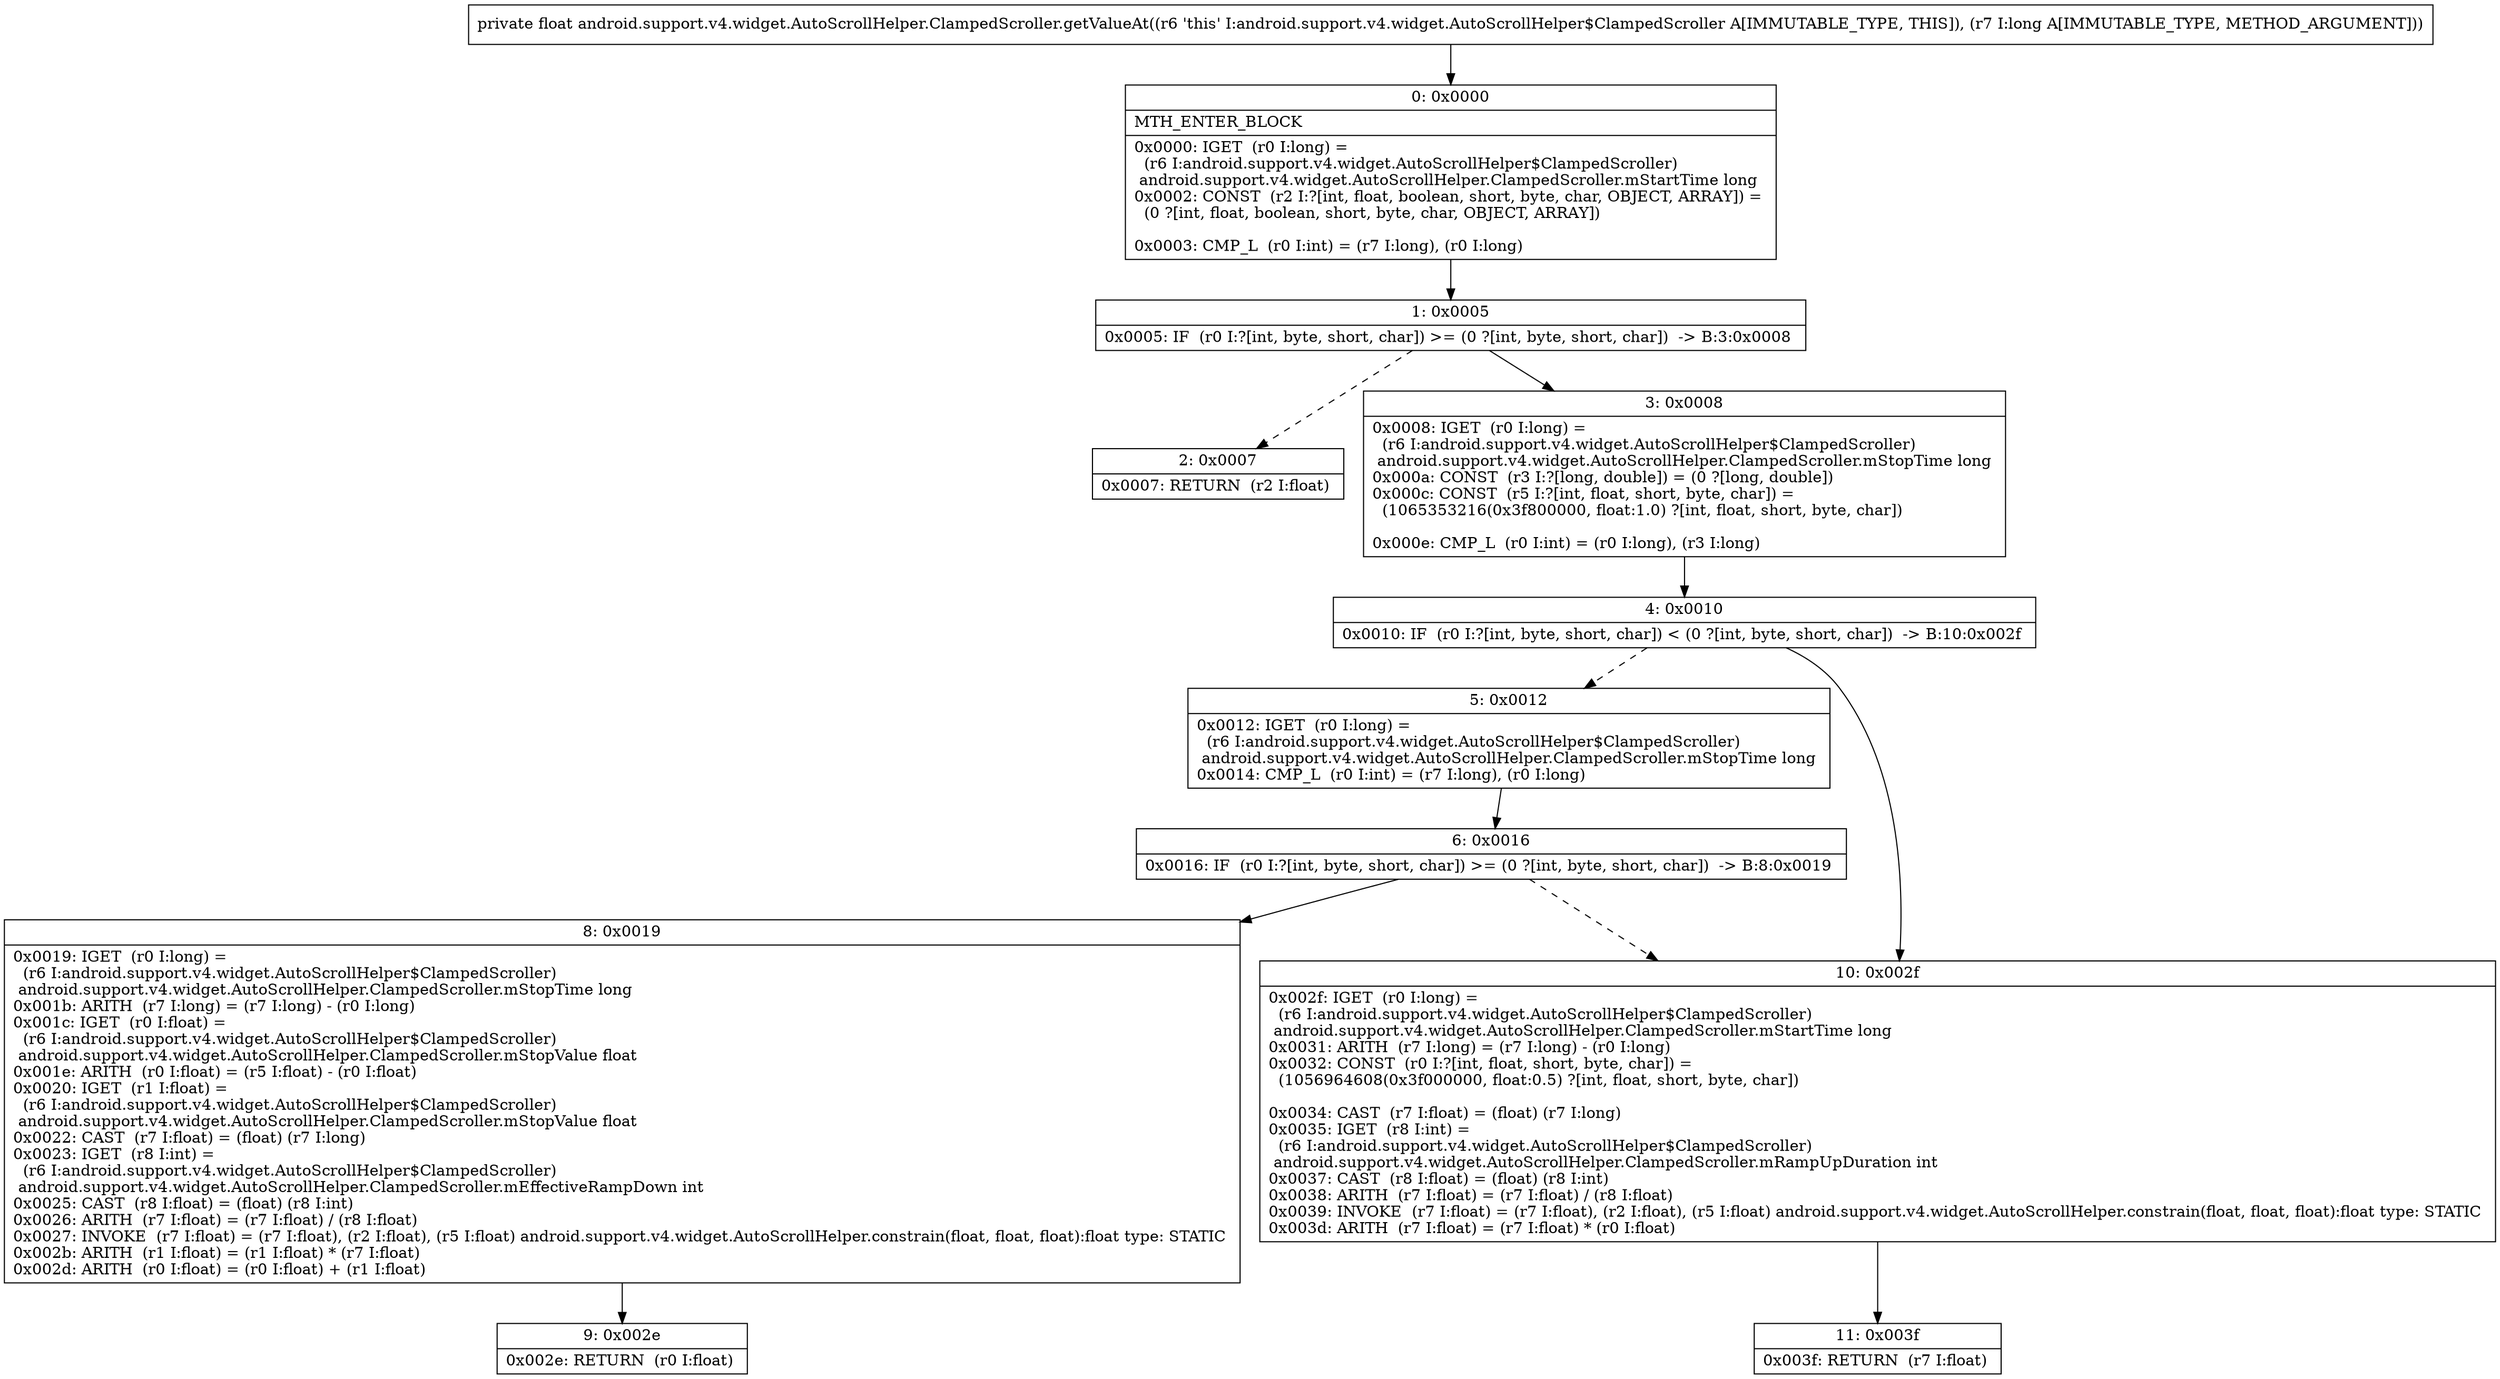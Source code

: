 digraph "CFG forandroid.support.v4.widget.AutoScrollHelper.ClampedScroller.getValueAt(J)F" {
Node_0 [shape=record,label="{0\:\ 0x0000|MTH_ENTER_BLOCK\l|0x0000: IGET  (r0 I:long) = \l  (r6 I:android.support.v4.widget.AutoScrollHelper$ClampedScroller)\l android.support.v4.widget.AutoScrollHelper.ClampedScroller.mStartTime long \l0x0002: CONST  (r2 I:?[int, float, boolean, short, byte, char, OBJECT, ARRAY]) = \l  (0 ?[int, float, boolean, short, byte, char, OBJECT, ARRAY])\l \l0x0003: CMP_L  (r0 I:int) = (r7 I:long), (r0 I:long) \l}"];
Node_1 [shape=record,label="{1\:\ 0x0005|0x0005: IF  (r0 I:?[int, byte, short, char]) \>= (0 ?[int, byte, short, char])  \-\> B:3:0x0008 \l}"];
Node_2 [shape=record,label="{2\:\ 0x0007|0x0007: RETURN  (r2 I:float) \l}"];
Node_3 [shape=record,label="{3\:\ 0x0008|0x0008: IGET  (r0 I:long) = \l  (r6 I:android.support.v4.widget.AutoScrollHelper$ClampedScroller)\l android.support.v4.widget.AutoScrollHelper.ClampedScroller.mStopTime long \l0x000a: CONST  (r3 I:?[long, double]) = (0 ?[long, double]) \l0x000c: CONST  (r5 I:?[int, float, short, byte, char]) = \l  (1065353216(0x3f800000, float:1.0) ?[int, float, short, byte, char])\l \l0x000e: CMP_L  (r0 I:int) = (r0 I:long), (r3 I:long) \l}"];
Node_4 [shape=record,label="{4\:\ 0x0010|0x0010: IF  (r0 I:?[int, byte, short, char]) \< (0 ?[int, byte, short, char])  \-\> B:10:0x002f \l}"];
Node_5 [shape=record,label="{5\:\ 0x0012|0x0012: IGET  (r0 I:long) = \l  (r6 I:android.support.v4.widget.AutoScrollHelper$ClampedScroller)\l android.support.v4.widget.AutoScrollHelper.ClampedScroller.mStopTime long \l0x0014: CMP_L  (r0 I:int) = (r7 I:long), (r0 I:long) \l}"];
Node_6 [shape=record,label="{6\:\ 0x0016|0x0016: IF  (r0 I:?[int, byte, short, char]) \>= (0 ?[int, byte, short, char])  \-\> B:8:0x0019 \l}"];
Node_8 [shape=record,label="{8\:\ 0x0019|0x0019: IGET  (r0 I:long) = \l  (r6 I:android.support.v4.widget.AutoScrollHelper$ClampedScroller)\l android.support.v4.widget.AutoScrollHelper.ClampedScroller.mStopTime long \l0x001b: ARITH  (r7 I:long) = (r7 I:long) \- (r0 I:long) \l0x001c: IGET  (r0 I:float) = \l  (r6 I:android.support.v4.widget.AutoScrollHelper$ClampedScroller)\l android.support.v4.widget.AutoScrollHelper.ClampedScroller.mStopValue float \l0x001e: ARITH  (r0 I:float) = (r5 I:float) \- (r0 I:float) \l0x0020: IGET  (r1 I:float) = \l  (r6 I:android.support.v4.widget.AutoScrollHelper$ClampedScroller)\l android.support.v4.widget.AutoScrollHelper.ClampedScroller.mStopValue float \l0x0022: CAST  (r7 I:float) = (float) (r7 I:long) \l0x0023: IGET  (r8 I:int) = \l  (r6 I:android.support.v4.widget.AutoScrollHelper$ClampedScroller)\l android.support.v4.widget.AutoScrollHelper.ClampedScroller.mEffectiveRampDown int \l0x0025: CAST  (r8 I:float) = (float) (r8 I:int) \l0x0026: ARITH  (r7 I:float) = (r7 I:float) \/ (r8 I:float) \l0x0027: INVOKE  (r7 I:float) = (r7 I:float), (r2 I:float), (r5 I:float) android.support.v4.widget.AutoScrollHelper.constrain(float, float, float):float type: STATIC \l0x002b: ARITH  (r1 I:float) = (r1 I:float) * (r7 I:float) \l0x002d: ARITH  (r0 I:float) = (r0 I:float) + (r1 I:float) \l}"];
Node_9 [shape=record,label="{9\:\ 0x002e|0x002e: RETURN  (r0 I:float) \l}"];
Node_10 [shape=record,label="{10\:\ 0x002f|0x002f: IGET  (r0 I:long) = \l  (r6 I:android.support.v4.widget.AutoScrollHelper$ClampedScroller)\l android.support.v4.widget.AutoScrollHelper.ClampedScroller.mStartTime long \l0x0031: ARITH  (r7 I:long) = (r7 I:long) \- (r0 I:long) \l0x0032: CONST  (r0 I:?[int, float, short, byte, char]) = \l  (1056964608(0x3f000000, float:0.5) ?[int, float, short, byte, char])\l \l0x0034: CAST  (r7 I:float) = (float) (r7 I:long) \l0x0035: IGET  (r8 I:int) = \l  (r6 I:android.support.v4.widget.AutoScrollHelper$ClampedScroller)\l android.support.v4.widget.AutoScrollHelper.ClampedScroller.mRampUpDuration int \l0x0037: CAST  (r8 I:float) = (float) (r8 I:int) \l0x0038: ARITH  (r7 I:float) = (r7 I:float) \/ (r8 I:float) \l0x0039: INVOKE  (r7 I:float) = (r7 I:float), (r2 I:float), (r5 I:float) android.support.v4.widget.AutoScrollHelper.constrain(float, float, float):float type: STATIC \l0x003d: ARITH  (r7 I:float) = (r7 I:float) * (r0 I:float) \l}"];
Node_11 [shape=record,label="{11\:\ 0x003f|0x003f: RETURN  (r7 I:float) \l}"];
MethodNode[shape=record,label="{private float android.support.v4.widget.AutoScrollHelper.ClampedScroller.getValueAt((r6 'this' I:android.support.v4.widget.AutoScrollHelper$ClampedScroller A[IMMUTABLE_TYPE, THIS]), (r7 I:long A[IMMUTABLE_TYPE, METHOD_ARGUMENT])) }"];
MethodNode -> Node_0;
Node_0 -> Node_1;
Node_1 -> Node_2[style=dashed];
Node_1 -> Node_3;
Node_3 -> Node_4;
Node_4 -> Node_5[style=dashed];
Node_4 -> Node_10;
Node_5 -> Node_6;
Node_6 -> Node_8;
Node_6 -> Node_10[style=dashed];
Node_8 -> Node_9;
Node_10 -> Node_11;
}

